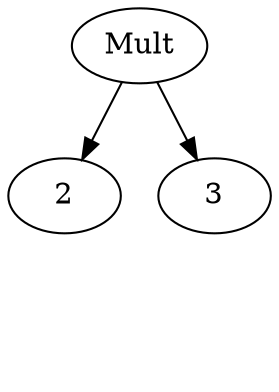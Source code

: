 digraph {
    two[label="2" class="value,disabled"]
    three[label="3" class="value,disabled"]
    times[label="Mult" class="operator"]

    times -> two[class="disabled"]
    times -> three[class="disabled"]

    c[style="invis"]
    three -> c[style="invis"]
}
